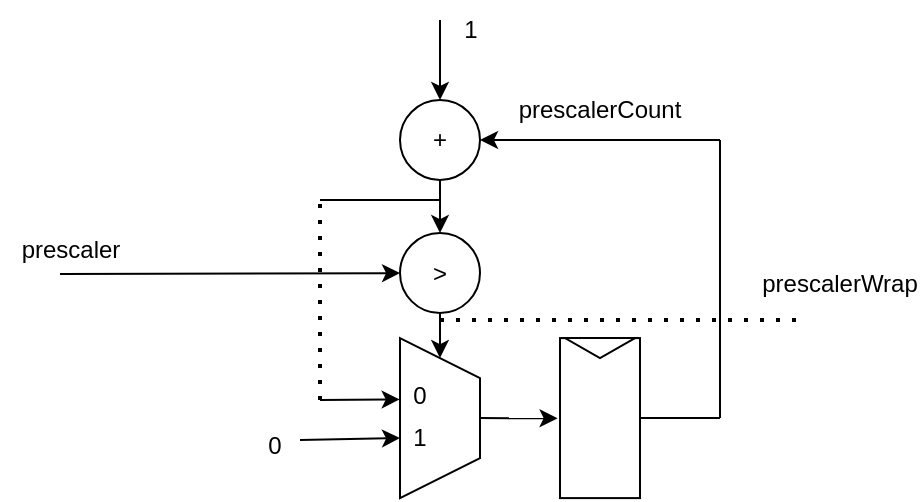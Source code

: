 <mxfile version="26.0.11">
  <diagram name="Page-1" id="Gu_0w_70UD9fGkGpfjfi">
    <mxGraphModel dx="1220" dy="703" grid="1" gridSize="10" guides="1" tooltips="1" connect="1" arrows="1" fold="1" page="1" pageScale="1" pageWidth="850" pageHeight="1100" math="0" shadow="0">
      <root>
        <mxCell id="0" />
        <mxCell id="1" parent="0" />
        <mxCell id="tuLNDt9iflJFVXFXkCV7-7" value="prescaler" style="text;html=1;align=center;verticalAlign=middle;resizable=0;points=[];autosize=1;strokeColor=none;fillColor=none;" vertex="1" parent="1">
          <mxGeometry x="100" y="200" width="70" height="30" as="geometry" />
        </mxCell>
        <mxCell id="tuLNDt9iflJFVXFXkCV7-15" value="" style="rounded=0;whiteSpace=wrap;html=1;" vertex="1" parent="1">
          <mxGeometry x="380" y="259.05" width="40" height="80" as="geometry" />
        </mxCell>
        <mxCell id="tuLNDt9iflJFVXFXkCV7-16" value="" style="triangle;whiteSpace=wrap;html=1;rotation=90;" vertex="1" parent="1">
          <mxGeometry x="395" y="246.55" width="10" height="35" as="geometry" />
        </mxCell>
        <mxCell id="tuLNDt9iflJFVXFXkCV7-19" value="+" style="ellipse;whiteSpace=wrap;html=1;aspect=fixed;" vertex="1" parent="1">
          <mxGeometry x="300" y="140" width="40" height="40" as="geometry" />
        </mxCell>
        <mxCell id="tuLNDt9iflJFVXFXkCV7-21" value="" style="endArrow=none;html=1;rounded=0;exitX=1;exitY=0.5;exitDx=0;exitDy=0;" edge="1" parent="1" source="tuLNDt9iflJFVXFXkCV7-15">
          <mxGeometry width="50" height="50" relative="1" as="geometry">
            <mxPoint x="420" y="469.05" as="sourcePoint" />
            <mxPoint x="460" y="299.05" as="targetPoint" />
          </mxGeometry>
        </mxCell>
        <mxCell id="tuLNDt9iflJFVXFXkCV7-22" value="" style="endArrow=none;html=1;rounded=0;" edge="1" parent="1">
          <mxGeometry width="50" height="50" relative="1" as="geometry">
            <mxPoint x="460" y="299.05" as="sourcePoint" />
            <mxPoint x="460" y="160" as="targetPoint" />
          </mxGeometry>
        </mxCell>
        <mxCell id="tuLNDt9iflJFVXFXkCV7-29" value="" style="shape=trapezoid;perimeter=trapezoidPerimeter;whiteSpace=wrap;html=1;fixedSize=1;rotation=90;" vertex="1" parent="1">
          <mxGeometry x="280" y="279.05" width="80" height="40" as="geometry" />
        </mxCell>
        <mxCell id="tuLNDt9iflJFVXFXkCV7-37" style="edgeStyle=orthogonalEdgeStyle;rounded=0;orthogonalLoop=1;jettySize=auto;html=1;exitX=0.5;exitY=1;exitDx=0;exitDy=0;entryX=0;entryY=0.5;entryDx=0;entryDy=0;" edge="1" parent="1" source="tuLNDt9iflJFVXFXkCV7-31" target="tuLNDt9iflJFVXFXkCV7-29">
          <mxGeometry relative="1" as="geometry" />
        </mxCell>
        <mxCell id="tuLNDt9iflJFVXFXkCV7-31" value="&amp;gt;" style="ellipse;whiteSpace=wrap;html=1;aspect=fixed;" vertex="1" parent="1">
          <mxGeometry x="300" y="206.55" width="40" height="40" as="geometry" />
        </mxCell>
        <mxCell id="tuLNDt9iflJFVXFXkCV7-33" value="" style="endArrow=classic;html=1;rounded=0;entryX=0.5;entryY=0;entryDx=0;entryDy=0;" edge="1" parent="1" target="tuLNDt9iflJFVXFXkCV7-19">
          <mxGeometry width="50" height="50" relative="1" as="geometry">
            <mxPoint x="320" y="100" as="sourcePoint" />
            <mxPoint x="380" y="180" as="targetPoint" />
          </mxGeometry>
        </mxCell>
        <mxCell id="tuLNDt9iflJFVXFXkCV7-34" value="&lt;div&gt;1&lt;/div&gt;" style="text;html=1;align=center;verticalAlign=middle;resizable=0;points=[];autosize=1;strokeColor=none;fillColor=none;" vertex="1" parent="1">
          <mxGeometry x="320" y="90" width="30" height="30" as="geometry" />
        </mxCell>
        <mxCell id="tuLNDt9iflJFVXFXkCV7-35" value="" style="endArrow=classic;html=1;rounded=0;entryX=0.5;entryY=0;entryDx=0;entryDy=0;exitX=0.5;exitY=1;exitDx=0;exitDy=0;" edge="1" parent="1" source="tuLNDt9iflJFVXFXkCV7-19" target="tuLNDt9iflJFVXFXkCV7-31">
          <mxGeometry width="50" height="50" relative="1" as="geometry">
            <mxPoint x="270" y="210" as="sourcePoint" />
            <mxPoint x="320" y="160" as="targetPoint" />
          </mxGeometry>
        </mxCell>
        <mxCell id="tuLNDt9iflJFVXFXkCV7-36" value="" style="endArrow=classic;html=1;rounded=0;entryX=0;entryY=0.5;entryDx=0;entryDy=0;" edge="1" parent="1" target="tuLNDt9iflJFVXFXkCV7-31">
          <mxGeometry width="50" height="50" relative="1" as="geometry">
            <mxPoint x="130" y="227" as="sourcePoint" />
            <mxPoint x="250" y="360" as="targetPoint" />
          </mxGeometry>
        </mxCell>
        <mxCell id="tuLNDt9iflJFVXFXkCV7-38" value="0" style="text;html=1;align=center;verticalAlign=middle;whiteSpace=wrap;rounded=0;" vertex="1" parent="1">
          <mxGeometry x="300" y="278" width="20" height="20" as="geometry" />
        </mxCell>
        <mxCell id="tuLNDt9iflJFVXFXkCV7-39" value="1" style="text;html=1;align=center;verticalAlign=middle;whiteSpace=wrap;rounded=0;" vertex="1" parent="1">
          <mxGeometry x="300" y="299.05" width="20" height="20" as="geometry" />
        </mxCell>
        <mxCell id="tuLNDt9iflJFVXFXkCV7-41" value="" style="endArrow=classic;html=1;rounded=0;exitX=0.5;exitY=0;exitDx=0;exitDy=0;entryX=-0.03;entryY=0.501;entryDx=0;entryDy=0;entryPerimeter=0;" edge="1" parent="1" source="tuLNDt9iflJFVXFXkCV7-29" target="tuLNDt9iflJFVXFXkCV7-15">
          <mxGeometry width="50" height="50" relative="1" as="geometry">
            <mxPoint x="290" y="330" as="sourcePoint" />
            <mxPoint x="340" y="280" as="targetPoint" />
          </mxGeometry>
        </mxCell>
        <mxCell id="tuLNDt9iflJFVXFXkCV7-42" value="" style="endArrow=classic;html=1;rounded=0;entryX=0;entryY=0.5;entryDx=0;entryDy=0;" edge="1" parent="1" target="tuLNDt9iflJFVXFXkCV7-39">
          <mxGeometry width="50" height="50" relative="1" as="geometry">
            <mxPoint x="250" y="310" as="sourcePoint" />
            <mxPoint x="380" y="290" as="targetPoint" />
          </mxGeometry>
        </mxCell>
        <mxCell id="tuLNDt9iflJFVXFXkCV7-45" value="0" style="text;html=1;align=center;verticalAlign=middle;whiteSpace=wrap;rounded=0;" vertex="1" parent="1">
          <mxGeometry x="230" y="298" width="15" height="30" as="geometry" />
        </mxCell>
        <mxCell id="tuLNDt9iflJFVXFXkCV7-46" value="" style="endArrow=none;html=1;rounded=0;" edge="1" parent="1">
          <mxGeometry width="50" height="50" relative="1" as="geometry">
            <mxPoint x="260" y="190" as="sourcePoint" />
            <mxPoint x="320" y="190" as="targetPoint" />
          </mxGeometry>
        </mxCell>
        <mxCell id="tuLNDt9iflJFVXFXkCV7-47" value="" style="endArrow=none;dashed=1;html=1;dashPattern=1 3;strokeWidth=2;rounded=0;" edge="1" parent="1">
          <mxGeometry width="50" height="50" relative="1" as="geometry">
            <mxPoint x="260" y="290" as="sourcePoint" />
            <mxPoint x="260" y="190" as="targetPoint" />
          </mxGeometry>
        </mxCell>
        <mxCell id="tuLNDt9iflJFVXFXkCV7-49" value="" style="endArrow=classic;html=1;rounded=0;entryX=0.383;entryY=1.004;entryDx=0;entryDy=0;entryPerimeter=0;" edge="1" parent="1" target="tuLNDt9iflJFVXFXkCV7-29">
          <mxGeometry width="50" height="50" relative="1" as="geometry">
            <mxPoint x="260" y="290" as="sourcePoint" />
            <mxPoint x="300" y="220" as="targetPoint" />
          </mxGeometry>
        </mxCell>
        <mxCell id="tuLNDt9iflJFVXFXkCV7-52" value="" style="endArrow=none;dashed=1;html=1;dashPattern=1 3;strokeWidth=2;rounded=0;" edge="1" parent="1">
          <mxGeometry width="50" height="50" relative="1" as="geometry">
            <mxPoint x="320" y="250" as="sourcePoint" />
            <mxPoint x="500" y="250" as="targetPoint" />
          </mxGeometry>
        </mxCell>
        <mxCell id="tuLNDt9iflJFVXFXkCV7-54" value="prescalerWrap" style="text;html=1;align=center;verticalAlign=middle;whiteSpace=wrap;rounded=0;" vertex="1" parent="1">
          <mxGeometry x="490" y="216.55" width="60" height="30" as="geometry" />
        </mxCell>
        <mxCell id="tuLNDt9iflJFVXFXkCV7-55" value="" style="endArrow=classic;html=1;rounded=0;entryX=1;entryY=0.5;entryDx=0;entryDy=0;" edge="1" parent="1" target="tuLNDt9iflJFVXFXkCV7-19">
          <mxGeometry width="50" height="50" relative="1" as="geometry">
            <mxPoint x="460" y="160" as="sourcePoint" />
            <mxPoint x="420" y="130" as="targetPoint" />
          </mxGeometry>
        </mxCell>
        <mxCell id="tuLNDt9iflJFVXFXkCV7-56" value="prescalerCount" style="text;html=1;align=center;verticalAlign=middle;whiteSpace=wrap;rounded=0;" vertex="1" parent="1">
          <mxGeometry x="370" y="130" width="60" height="30" as="geometry" />
        </mxCell>
      </root>
    </mxGraphModel>
  </diagram>
</mxfile>
